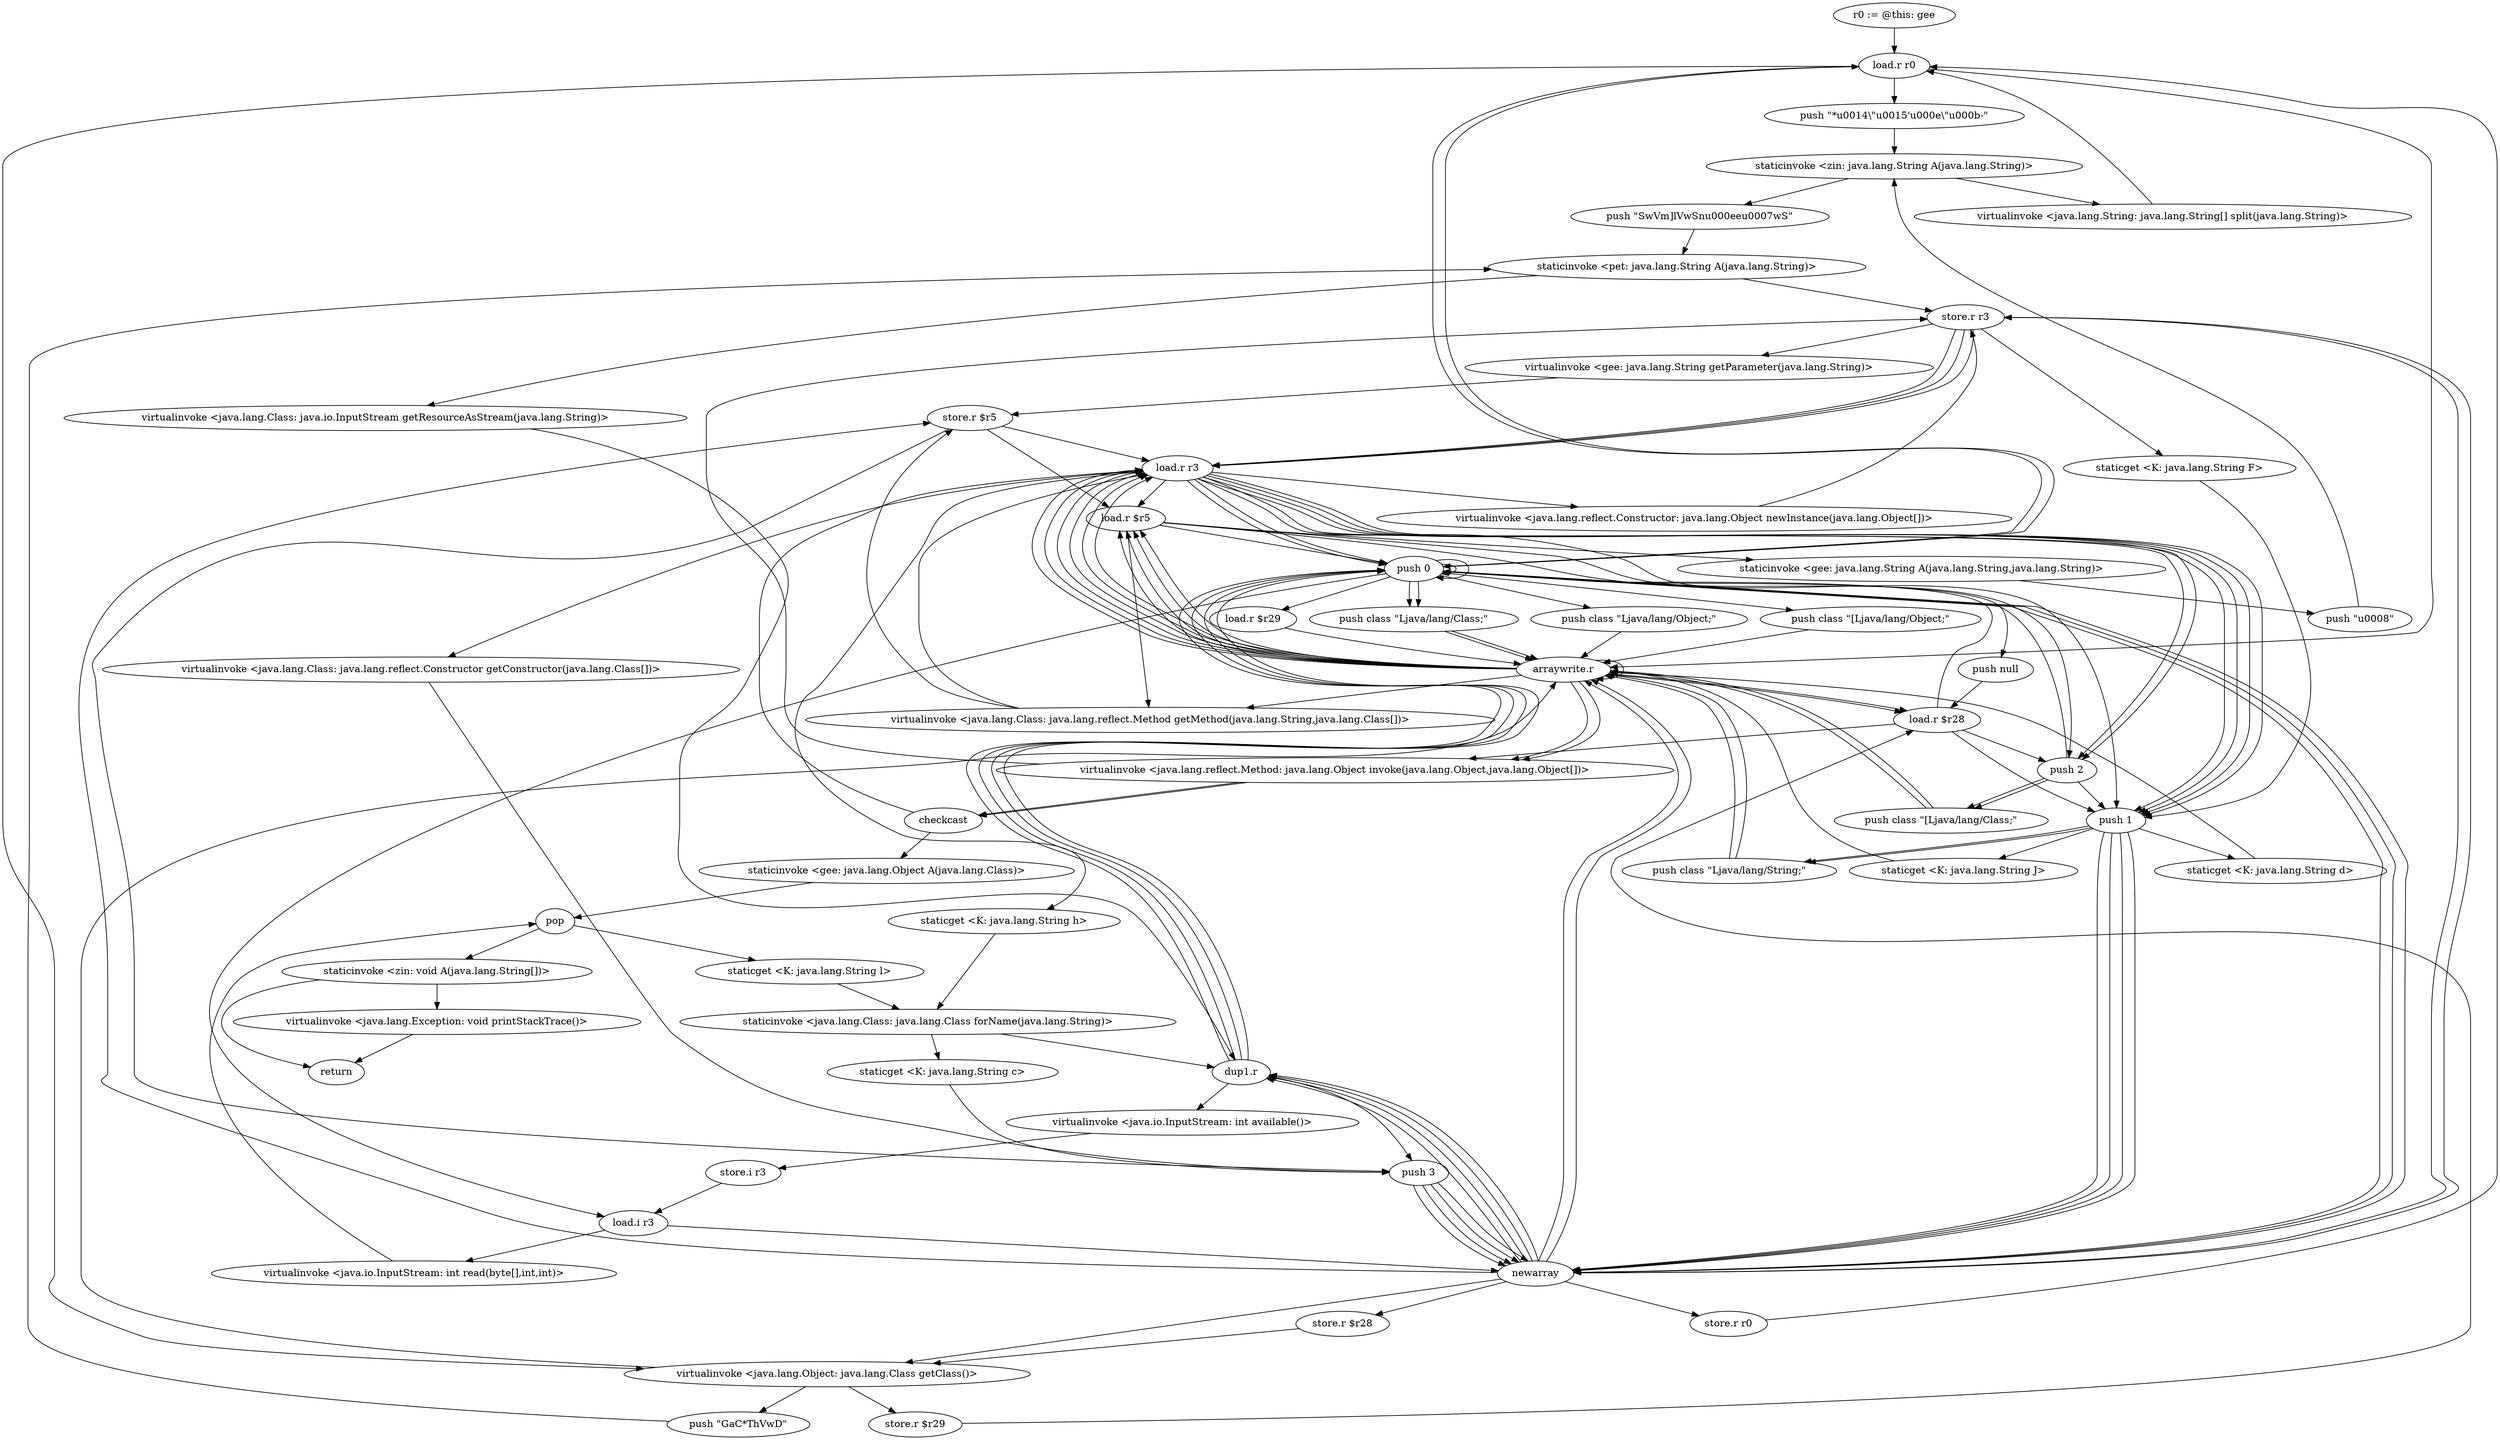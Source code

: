 digraph "" {
    "r0 := @this: gee"
    "load.r r0"
    "r0 := @this: gee"->"load.r r0";
    "push \"*\u0014\\\"\u0015\'\u000e\\\"\u000b-\""
    "load.r r0"->"push \"*\u0014\\\"\u0015\'\u000e\\\"\u000b-\"";
    "staticinvoke <zin: java.lang.String A(java.lang.String)>"
    "push \"*\u0014\\\"\u0015\'\u000e\\\"\u000b-\""->"staticinvoke <zin: java.lang.String A(java.lang.String)>";
    "push \"SwVm]lVwSn\u000ee\u0007wS\""
    "staticinvoke <zin: java.lang.String A(java.lang.String)>"->"push \"SwVm]lVwSn\u000ee\u0007wS\"";
    "staticinvoke <pet: java.lang.String A(java.lang.String)>"
    "push \"SwVm]lVwSn\u000ee\u0007wS\""->"staticinvoke <pet: java.lang.String A(java.lang.String)>";
    "store.r r3"
    "staticinvoke <pet: java.lang.String A(java.lang.String)>"->"store.r r3";
    "virtualinvoke <gee: java.lang.String getParameter(java.lang.String)>"
    "store.r r3"->"virtualinvoke <gee: java.lang.String getParameter(java.lang.String)>";
    "store.r $r5"
    "virtualinvoke <gee: java.lang.String getParameter(java.lang.String)>"->"store.r $r5";
    "load.r r3"
    "store.r $r5"->"load.r r3";
    "load.r $r5"
    "load.r r3"->"load.r $r5";
    "staticinvoke <gee: java.lang.String A(java.lang.String,java.lang.String)>"
    "load.r $r5"->"staticinvoke <gee: java.lang.String A(java.lang.String,java.lang.String)>";
    "push \"\u0008\""
    "staticinvoke <gee: java.lang.String A(java.lang.String,java.lang.String)>"->"push \"\u0008\"";
    "push \"\u0008\""->"staticinvoke <zin: java.lang.String A(java.lang.String)>";
    "virtualinvoke <java.lang.String: java.lang.String[] split(java.lang.String)>"
    "staticinvoke <zin: java.lang.String A(java.lang.String)>"->"virtualinvoke <java.lang.String: java.lang.String[] split(java.lang.String)>";
    "virtualinvoke <java.lang.String: java.lang.String[] split(java.lang.String)>"->"load.r r0";
    "virtualinvoke <java.lang.Object: java.lang.Class getClass()>"
    "load.r r0"->"virtualinvoke <java.lang.Object: java.lang.Class getClass()>";
    "push \"GaC*ThVwD\""
    "virtualinvoke <java.lang.Object: java.lang.Class getClass()>"->"push \"GaC*ThVwD\"";
    "push \"GaC*ThVwD\""->"staticinvoke <pet: java.lang.String A(java.lang.String)>";
    "virtualinvoke <java.lang.Class: java.io.InputStream getResourceAsStream(java.lang.String)>"
    "staticinvoke <pet: java.lang.String A(java.lang.String)>"->"virtualinvoke <java.lang.Class: java.io.InputStream getResourceAsStream(java.lang.String)>";
    "dup1.r"
    "virtualinvoke <java.lang.Class: java.io.InputStream getResourceAsStream(java.lang.String)>"->"dup1.r";
    "virtualinvoke <java.io.InputStream: int available()>"
    "dup1.r"->"virtualinvoke <java.io.InputStream: int available()>";
    "store.i r3"
    "virtualinvoke <java.io.InputStream: int available()>"->"store.i r3";
    "load.i r3"
    "store.i r3"->"load.i r3";
    "newarray"
    "load.i r3"->"newarray";
    "store.r r0"
    "newarray"->"store.r r0";
    "store.r r0"->"load.r r0";
    "push 0"
    "load.r r0"->"push 0";
    "push 0"->"load.i r3";
    "virtualinvoke <java.io.InputStream: int read(byte[],int,int)>"
    "load.i r3"->"virtualinvoke <java.io.InputStream: int read(byte[],int,int)>";
    "pop"
    "virtualinvoke <java.io.InputStream: int read(byte[],int,int)>"->"pop";
    "staticget <K: java.lang.String l>"
    "pop"->"staticget <K: java.lang.String l>";
    "staticinvoke <java.lang.Class: java.lang.Class forName(java.lang.String)>"
    "staticget <K: java.lang.String l>"->"staticinvoke <java.lang.Class: java.lang.Class forName(java.lang.String)>";
    "staticinvoke <java.lang.Class: java.lang.Class forName(java.lang.String)>"->"dup1.r";
    "push 3"
    "dup1.r"->"push 3";
    "push 3"->"newarray";
    "newarray"->"store.r r3";
    "store.r r3"->"load.r r3";
    "load.r r3"->"push 0";
    "push class \"Ljava/lang/Class;\""
    "push 0"->"push class \"Ljava/lang/Class;\"";
    "arraywrite.r"
    "push class \"Ljava/lang/Class;\""->"arraywrite.r";
    "arraywrite.r"->"load.r r3";
    "push 1"
    "load.r r3"->"push 1";
    "push class \"Ljava/lang/String;\""
    "push 1"->"push class \"Ljava/lang/String;\"";
    "push class \"Ljava/lang/String;\""->"arraywrite.r";
    "arraywrite.r"->"load.r r3";
    "push 2"
    "load.r r3"->"push 2";
    "push class \"[Ljava/lang/Class;\""
    "push 2"->"push class \"[Ljava/lang/Class;\"";
    "push class \"[Ljava/lang/Class;\""->"arraywrite.r";
    "arraywrite.r"->"load.r r3";
    "virtualinvoke <java.lang.Class: java.lang.reflect.Constructor getConstructor(java.lang.Class[])>"
    "load.r r3"->"virtualinvoke <java.lang.Class: java.lang.reflect.Constructor getConstructor(java.lang.Class[])>";
    "virtualinvoke <java.lang.Class: java.lang.reflect.Constructor getConstructor(java.lang.Class[])>"->"push 3";
    "push 3"->"newarray";
    "newarray"->"store.r r3";
    "store.r r3"->"load.r r3";
    "load.r r3"->"push 0";
    "push class \"Ljava/lang/Object;\""
    "push 0"->"push class \"Ljava/lang/Object;\"";
    "push class \"Ljava/lang/Object;\""->"arraywrite.r";
    "arraywrite.r"->"load.r r3";
    "load.r r3"->"push 1";
    "staticget <K: java.lang.String J>"
    "push 1"->"staticget <K: java.lang.String J>";
    "staticget <K: java.lang.String J>"->"arraywrite.r";
    "arraywrite.r"->"load.r r3";
    "load.r r3"->"push 2";
    "push 2"->"push 0";
    "push 0"->"newarray";
    "newarray"->"arraywrite.r";
    "arraywrite.r"->"load.r r3";
    "virtualinvoke <java.lang.reflect.Constructor: java.lang.Object newInstance(java.lang.Object[])>"
    "load.r r3"->"virtualinvoke <java.lang.reflect.Constructor: java.lang.Object newInstance(java.lang.Object[])>";
    "virtualinvoke <java.lang.reflect.Constructor: java.lang.Object newInstance(java.lang.Object[])>"->"store.r r3";
    "staticget <K: java.lang.String F>"
    "store.r r3"->"staticget <K: java.lang.String F>";
    "staticget <K: java.lang.String F>"->"push 1";
    "push 1"->"newarray";
    "newarray"->"dup1.r";
    "dup1.r"->"push 0";
    "push class \"[Ljava/lang/Object;\""
    "push 0"->"push class \"[Ljava/lang/Object;\"";
    "push class \"[Ljava/lang/Object;\""->"arraywrite.r";
    "virtualinvoke <java.lang.Class: java.lang.reflect.Method getMethod(java.lang.String,java.lang.Class[])>"
    "arraywrite.r"->"virtualinvoke <java.lang.Class: java.lang.reflect.Method getMethod(java.lang.String,java.lang.Class[])>";
    "virtualinvoke <java.lang.Class: java.lang.reflect.Method getMethod(java.lang.String,java.lang.Class[])>"->"load.r r3";
    "load.r r3"->"push 1";
    "push 1"->"newarray";
    "newarray"->"dup1.r";
    "dup1.r"->"push 0";
    "push 0"->"push 0";
    "push 0"->"newarray";
    "newarray"->"arraywrite.r";
    "virtualinvoke <java.lang.reflect.Method: java.lang.Object invoke(java.lang.Object,java.lang.Object[])>"
    "arraywrite.r"->"virtualinvoke <java.lang.reflect.Method: java.lang.Object invoke(java.lang.Object,java.lang.Object[])>";
    "virtualinvoke <java.lang.reflect.Method: java.lang.Object invoke(java.lang.Object,java.lang.Object[])>"->"store.r r3";
    "store.r r3"->"load.r r3";
    "staticget <K: java.lang.String h>"
    "load.r r3"->"staticget <K: java.lang.String h>";
    "staticget <K: java.lang.String h>"->"staticinvoke <java.lang.Class: java.lang.Class forName(java.lang.String)>";
    "staticget <K: java.lang.String c>"
    "staticinvoke <java.lang.Class: java.lang.Class forName(java.lang.String)>"->"staticget <K: java.lang.String c>";
    "staticget <K: java.lang.String c>"->"push 3";
    "push 3"->"newarray";
    "newarray"->"store.r $r5";
    "store.r $r5"->"load.r $r5";
    "load.r $r5"->"push 0";
    "push 0"->"push class \"Ljava/lang/Class;\"";
    "push class \"Ljava/lang/Class;\""->"arraywrite.r";
    "arraywrite.r"->"load.r $r5";
    "load.r $r5"->"push 1";
    "push 1"->"push class \"Ljava/lang/String;\"";
    "push class \"Ljava/lang/String;\""->"arraywrite.r";
    "arraywrite.r"->"load.r $r5";
    "load.r $r5"->"push 2";
    "push 2"->"push class \"[Ljava/lang/Class;\"";
    "push class \"[Ljava/lang/Class;\""->"arraywrite.r";
    "arraywrite.r"->"load.r $r5";
    "load.r $r5"->"virtualinvoke <java.lang.Class: java.lang.reflect.Method getMethod(java.lang.String,java.lang.Class[])>";
    "virtualinvoke <java.lang.Class: java.lang.reflect.Method getMethod(java.lang.String,java.lang.Class[])>"->"store.r $r5";
    "store.r $r5"->"push 3";
    "push 3"->"newarray";
    "store.r $r28"
    "newarray"->"store.r $r28";
    "store.r $r28"->"virtualinvoke <java.lang.Object: java.lang.Class getClass()>";
    "store.r $r29"
    "virtualinvoke <java.lang.Object: java.lang.Class getClass()>"->"store.r $r29";
    "load.r $r28"
    "store.r $r29"->"load.r $r28";
    "load.r $r28"->"push 0";
    "load.r $r29"
    "push 0"->"load.r $r29";
    "load.r $r29"->"arraywrite.r";
    "arraywrite.r"->"load.r $r28";
    "load.r $r28"->"push 1";
    "staticget <K: java.lang.String d>"
    "push 1"->"staticget <K: java.lang.String d>";
    "staticget <K: java.lang.String d>"->"arraywrite.r";
    "arraywrite.r"->"load.r $r28";
    "load.r $r28"->"push 2";
    "push 2"->"push 1";
    "push 1"->"newarray";
    "newarray"->"dup1.r";
    "dup1.r"->"push 0";
    "push 0"->"push 0";
    "push 0"->"newarray";
    "newarray"->"virtualinvoke <java.lang.Object: java.lang.Class getClass()>";
    "virtualinvoke <java.lang.Object: java.lang.Class getClass()>"->"arraywrite.r";
    "arraywrite.r"->"arraywrite.r";
    "arraywrite.r"->"load.r $r5";
    "push null"
    "load.r $r5"->"push null";
    "push null"->"load.r $r28";
    "load.r $r28"->"virtualinvoke <java.lang.reflect.Method: java.lang.Object invoke(java.lang.Object,java.lang.Object[])>";
    "checkcast"
    "virtualinvoke <java.lang.reflect.Method: java.lang.Object invoke(java.lang.Object,java.lang.Object[])>"->"checkcast";
    "checkcast"->"load.r r3";
    "load.r r3"->"push 1";
    "push 1"->"newarray";
    "newarray"->"dup1.r";
    "dup1.r"->"push 0";
    "push 0"->"load.r r0";
    "load.r r0"->"arraywrite.r";
    "arraywrite.r"->"virtualinvoke <java.lang.reflect.Method: java.lang.Object invoke(java.lang.Object,java.lang.Object[])>";
    "virtualinvoke <java.lang.reflect.Method: java.lang.Object invoke(java.lang.Object,java.lang.Object[])>"->"checkcast";
    "staticinvoke <gee: java.lang.Object A(java.lang.Class)>"
    "checkcast"->"staticinvoke <gee: java.lang.Object A(java.lang.Class)>";
    "staticinvoke <gee: java.lang.Object A(java.lang.Class)>"->"pop";
    "staticinvoke <zin: void A(java.lang.String[])>"
    "pop"->"staticinvoke <zin: void A(java.lang.String[])>";
    "return"
    "staticinvoke <zin: void A(java.lang.String[])>"->"return";
    "virtualinvoke <java.lang.Exception: void printStackTrace()>"
    "staticinvoke <zin: void A(java.lang.String[])>"->"virtualinvoke <java.lang.Exception: void printStackTrace()>";
    "virtualinvoke <java.lang.Exception: void printStackTrace()>"->"return";
}
